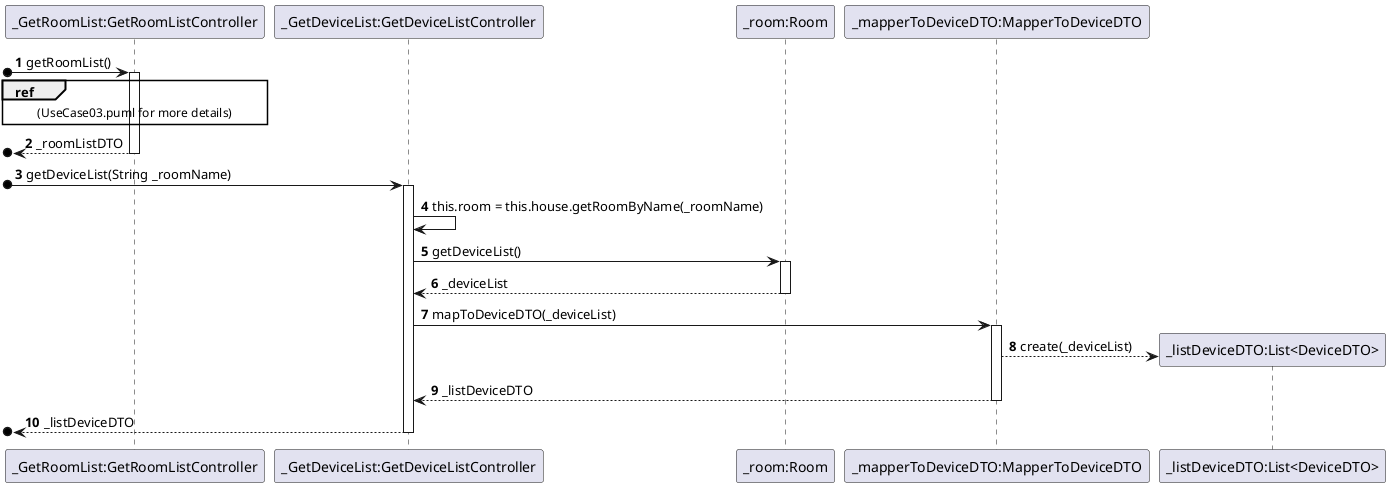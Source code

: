 @startuml
'https://plantuml.com/sequence-diagram

autonumber

Participant "_GetRoomList:GetRoomListController" as G
Participant "_GetDeviceList:GetDeviceListController" as G1
Participant "_room:Room" as R
Participant "_mapperToDeviceDTO:MapperToDeviceDTO" as M
Participant "_listDeviceDTO:List<DeviceDTO>" as L

[o->G : getRoomList()
activate G
ref over G : (UseCase03.puml for more details)
[o<--G : _roomListDTO
deactivate G

[o->G1 : getDeviceList(String _roomName)
activate G1
G1->G1 : this.room = this.house.getRoomByName(_roomName)
G1->R : getDeviceList()
activate R
R-->G1: _deviceList
deactivate R
G1->M : mapToDeviceDTO(_deviceList)
activate M
M-->L** : create(_deviceList)
M-->G1 : _listDeviceDTO
deactivate M
[o<--G1 : _listDeviceDTO
deactivate G1

@enduml